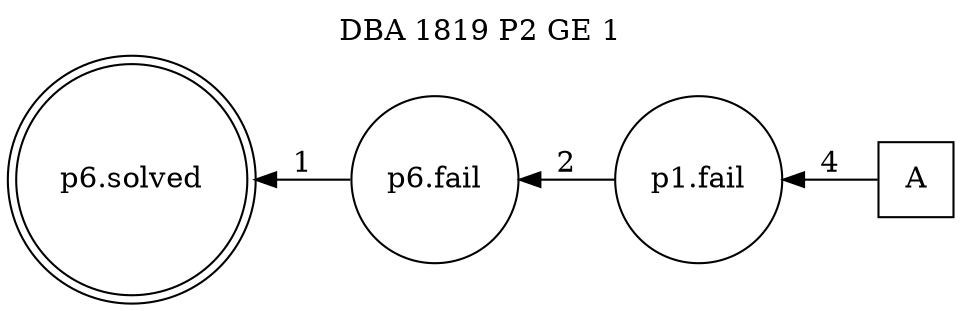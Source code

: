 digraph DBA_1819_P2_GE_1 {
labelloc="tl"
label= " DBA 1819 P2 GE 1 "
rankdir="RL";
graph [ size=" 10 , 10 !"]

"A" [shape="square" label="A"]
"p1.fail" [shape="circle" label="p1.fail"]
"p6.fail" [shape="circle" label="p6.fail"]
"p6.solved" [shape="doublecircle" label="p6.solved"]
"A" -> "p1.fail" [ label=4]
"p1.fail" -> "p6.fail" [ label=2]
"p6.fail" -> "p6.solved" [ label=1]
}
